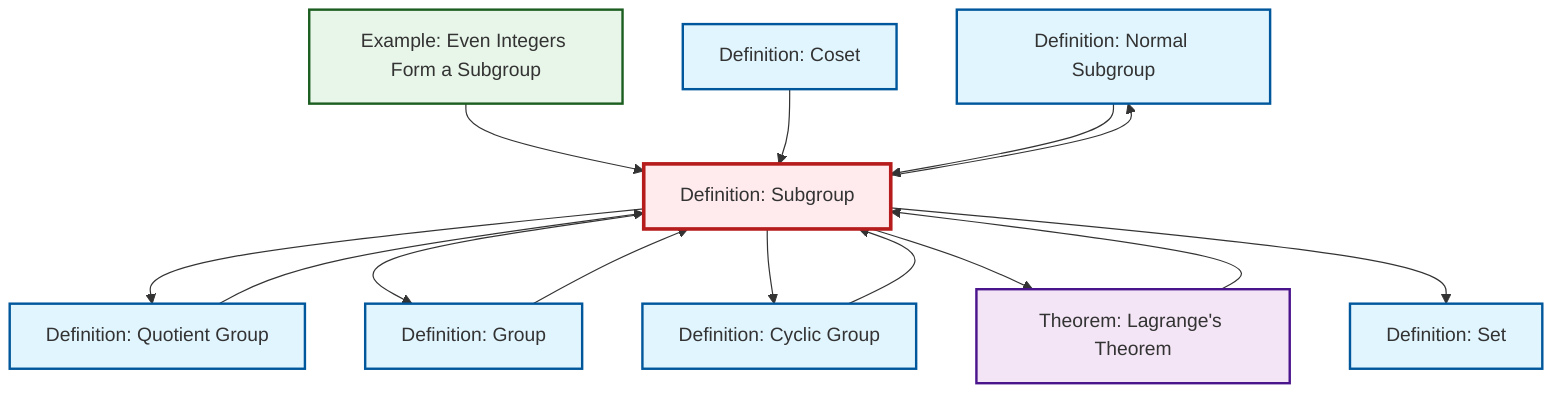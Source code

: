 graph TD
    classDef definition fill:#e1f5fe,stroke:#01579b,stroke-width:2px
    classDef theorem fill:#f3e5f5,stroke:#4a148c,stroke-width:2px
    classDef axiom fill:#fff3e0,stroke:#e65100,stroke-width:2px
    classDef example fill:#e8f5e9,stroke:#1b5e20,stroke-width:2px
    classDef current fill:#ffebee,stroke:#b71c1c,stroke-width:3px
    def-normal-subgroup["Definition: Normal Subgroup"]:::definition
    def-quotient-group["Definition: Quotient Group"]:::definition
    ex-even-integers-subgroup["Example: Even Integers Form a Subgroup"]:::example
    thm-lagrange["Theorem: Lagrange's Theorem"]:::theorem
    def-coset["Definition: Coset"]:::definition
    def-set["Definition: Set"]:::definition
    def-cyclic-group["Definition: Cyclic Group"]:::definition
    def-group["Definition: Group"]:::definition
    def-subgroup["Definition: Subgroup"]:::definition
    def-group --> def-subgroup
    def-subgroup --> def-quotient-group
    ex-even-integers-subgroup --> def-subgroup
    thm-lagrange --> def-subgroup
    def-coset --> def-subgroup
    def-subgroup --> def-normal-subgroup
    def-cyclic-group --> def-subgroup
    def-quotient-group --> def-subgroup
    def-subgroup --> def-group
    def-subgroup --> def-cyclic-group
    def-subgroup --> thm-lagrange
    def-subgroup --> def-set
    def-normal-subgroup --> def-subgroup
    class def-subgroup current